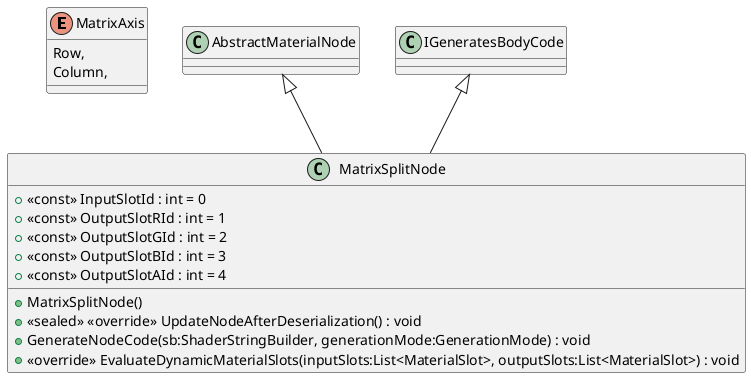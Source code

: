 @startuml
enum MatrixAxis {
    Row,
    Column,
}
class MatrixSplitNode {
    + <<const>> InputSlotId : int = 0
    + <<const>> OutputSlotRId : int = 1
    + <<const>> OutputSlotGId : int = 2
    + <<const>> OutputSlotBId : int = 3
    + <<const>> OutputSlotAId : int = 4
    + MatrixSplitNode()
    + <<sealed>> <<override>> UpdateNodeAfterDeserialization() : void
    + GenerateNodeCode(sb:ShaderStringBuilder, generationMode:GenerationMode) : void
    + <<override>> EvaluateDynamicMaterialSlots(inputSlots:List<MaterialSlot>, outputSlots:List<MaterialSlot>) : void
}
AbstractMaterialNode <|-- MatrixSplitNode
IGeneratesBodyCode <|-- MatrixSplitNode
@enduml

